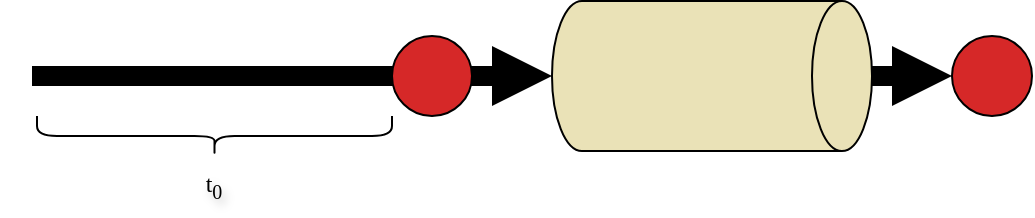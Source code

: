 <mxfile version="24.7.8">
  <diagram name="Pagina-1" id="H02DRZR9cxtywMjeVw_t">
    <mxGraphModel dx="700" dy="442" grid="1" gridSize="10" guides="1" tooltips="1" connect="1" arrows="1" fold="1" page="1" pageScale="1" pageWidth="827" pageHeight="1169" math="0" shadow="0">
      <root>
        <mxCell id="0" />
        <mxCell id="1" parent="0" />
        <mxCell id="2P56QCh1DMcLWw_9BVAJ-9" value="" style="shape=arrow;endArrow=classic;html=1;rounded=0;fillColor=#000000;strokeColor=none;fontFamily=Fira Mono;textShadow=1;" edge="1" parent="1" target="2P56QCh1DMcLWw_9BVAJ-3">
          <mxGeometry width="50" height="50" relative="1" as="geometry">
            <mxPoint x="60" y="380" as="sourcePoint" />
            <mxPoint x="310" y="380" as="targetPoint" />
          </mxGeometry>
        </mxCell>
        <mxCell id="2P56QCh1DMcLWw_9BVAJ-1" value="" style="ellipse;whiteSpace=wrap;html=1;aspect=fixed;fillColor=#D62828;strokeColor=#000000;fontFamily=Fira Mono;textShadow=1;" vertex="1" parent="1">
          <mxGeometry x="240" y="360" width="40" height="40" as="geometry" />
        </mxCell>
        <mxCell id="2P56QCh1DMcLWw_9BVAJ-3" value="" style="shape=cylinder3;whiteSpace=wrap;html=1;boundedLbl=1;backgroundOutline=1;size=15;rotation=90;fillColor=#EAE2B7;strokeColor=#000000;fontFamily=Fira Mono;textShadow=1;" vertex="1" parent="1">
          <mxGeometry x="362.5" y="300" width="75" height="160" as="geometry" />
        </mxCell>
        <mxCell id="2P56QCh1DMcLWw_9BVAJ-5" value="" style="ellipse;whiteSpace=wrap;html=1;aspect=fixed;fillColor=#D62828;strokeColor=#000000;fontFamily=Fira Mono;textShadow=1;" vertex="1" parent="1">
          <mxGeometry x="520" y="360" width="40" height="40" as="geometry" />
        </mxCell>
        <mxCell id="2P56QCh1DMcLWw_9BVAJ-6" value="" style="shape=curlyBracket;whiteSpace=wrap;html=1;rounded=1;flipH=1;labelPosition=right;verticalLabelPosition=middle;align=left;verticalAlign=middle;rotation=90;gradientColor=none;fillColor=#000000;strokeColor=#000000;fontFamily=Fira Mono;textShadow=1;" vertex="1" parent="1">
          <mxGeometry x="141.25" y="321.25" width="20" height="177.5" as="geometry" />
        </mxCell>
        <mxCell id="2P56QCh1DMcLWw_9BVAJ-11" value="" style="shape=arrow;endArrow=classic;html=1;rounded=0;fillColor=#000000;strokeColor=none;fontFamily=Fira Mono;textShadow=1;" edge="1" parent="1" source="2P56QCh1DMcLWw_9BVAJ-3" target="2P56QCh1DMcLWw_9BVAJ-5">
          <mxGeometry width="50" height="50" relative="1" as="geometry">
            <mxPoint x="330" y="430" as="sourcePoint" />
            <mxPoint x="380" y="380" as="targetPoint" />
          </mxGeometry>
        </mxCell>
        <mxCell id="2P56QCh1DMcLWw_9BVAJ-15" value="t&lt;sub&gt;0&lt;/sub&gt;" style="text;html=1;align=center;verticalAlign=middle;whiteSpace=wrap;rounded=0;fontFamily=Fira Mono;textShadow=1;" vertex="1" parent="1">
          <mxGeometry x="121.25" y="420" width="60" height="30" as="geometry" />
        </mxCell>
      </root>
    </mxGraphModel>
  </diagram>
</mxfile>
